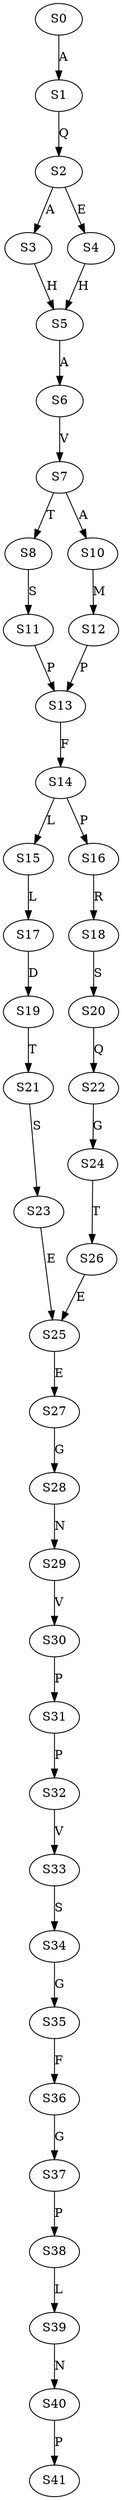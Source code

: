 strict digraph  {
	S0 -> S1 [ label = A ];
	S1 -> S2 [ label = Q ];
	S2 -> S3 [ label = A ];
	S2 -> S4 [ label = E ];
	S3 -> S5 [ label = H ];
	S4 -> S5 [ label = H ];
	S5 -> S6 [ label = A ];
	S6 -> S7 [ label = V ];
	S7 -> S8 [ label = T ];
	S7 -> S10 [ label = A ];
	S8 -> S11 [ label = S ];
	S10 -> S12 [ label = M ];
	S11 -> S13 [ label = P ];
	S12 -> S13 [ label = P ];
	S13 -> S14 [ label = F ];
	S14 -> S15 [ label = L ];
	S14 -> S16 [ label = P ];
	S15 -> S17 [ label = L ];
	S16 -> S18 [ label = R ];
	S17 -> S19 [ label = D ];
	S18 -> S20 [ label = S ];
	S19 -> S21 [ label = T ];
	S20 -> S22 [ label = Q ];
	S21 -> S23 [ label = S ];
	S22 -> S24 [ label = G ];
	S23 -> S25 [ label = E ];
	S24 -> S26 [ label = T ];
	S25 -> S27 [ label = E ];
	S26 -> S25 [ label = E ];
	S27 -> S28 [ label = G ];
	S28 -> S29 [ label = N ];
	S29 -> S30 [ label = V ];
	S30 -> S31 [ label = P ];
	S31 -> S32 [ label = P ];
	S32 -> S33 [ label = V ];
	S33 -> S34 [ label = S ];
	S34 -> S35 [ label = G ];
	S35 -> S36 [ label = F ];
	S36 -> S37 [ label = G ];
	S37 -> S38 [ label = P ];
	S38 -> S39 [ label = L ];
	S39 -> S40 [ label = N ];
	S40 -> S41 [ label = P ];
}
